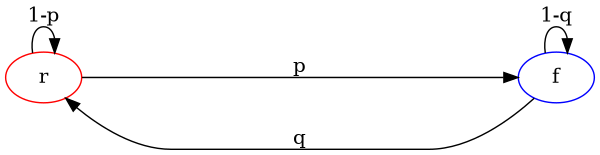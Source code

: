 digraph G {
    size="4,2"
    ratio=fill
    rankdir=LR
    ranksep="equally"
    ratio="compress"
    0[label="r", color= red];
    1[label="f", color= blue];
    0->0 [label="1-p", color= black];
    0->1 [label="p", minlen=1.0, weight=2.0, color= black];
    1->1 [label="1-q",  color= black];
    1->0 [label="q", minlen=4.0, weight=1.0, color= black];
}
